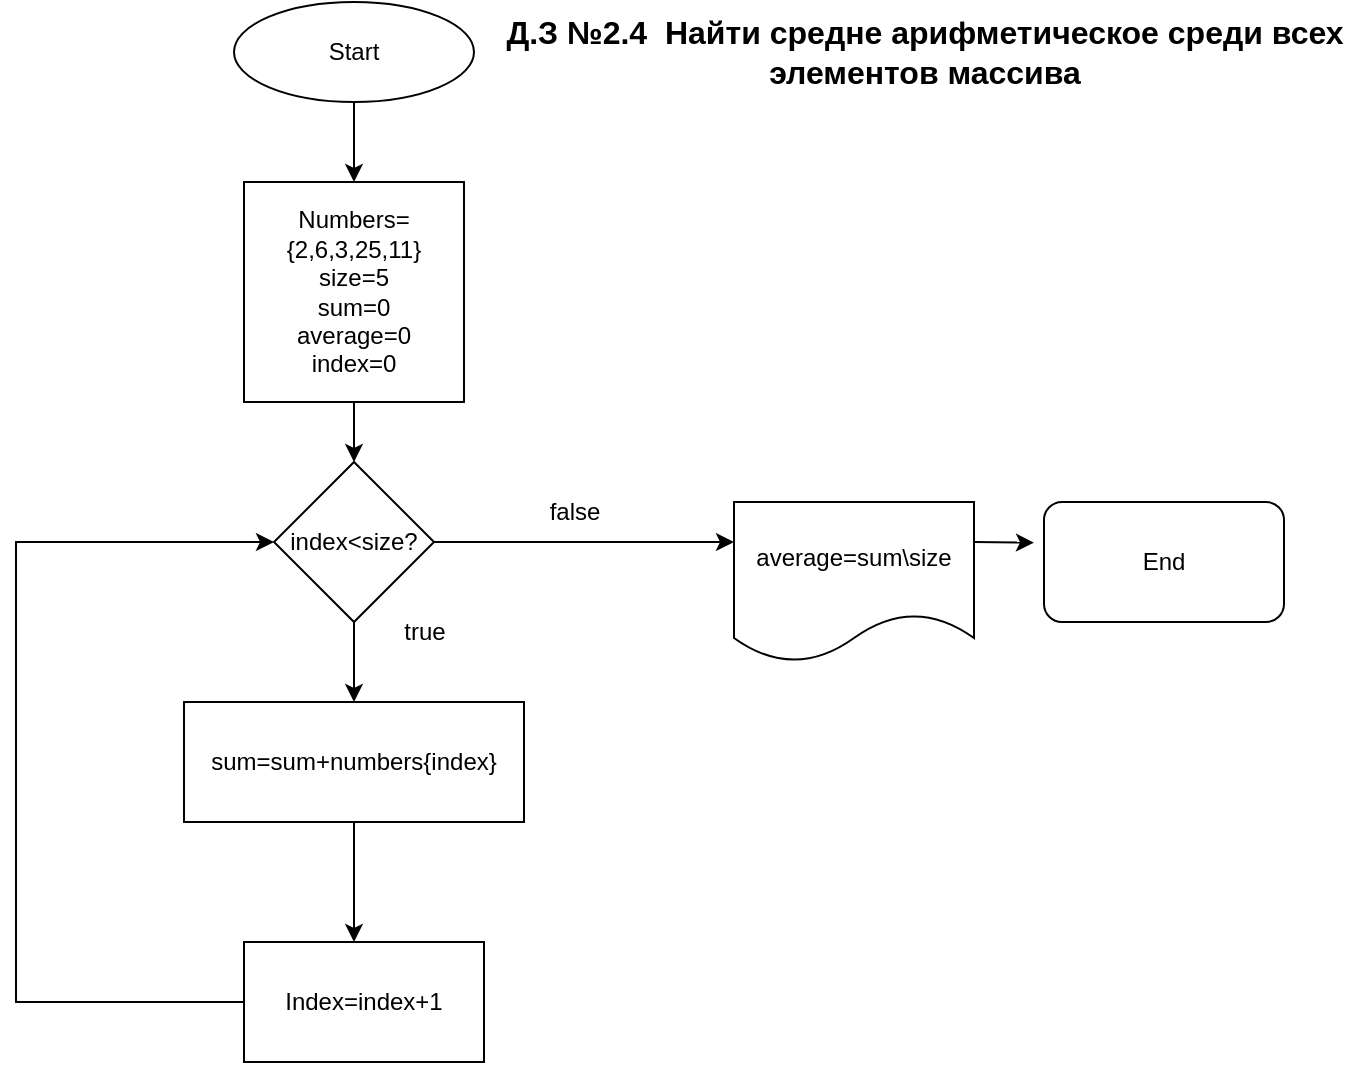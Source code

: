 <mxfile version="21.6.9" type="device">
  <diagram name="Страница — 1" id="2SEF8z2-ijLGLjMWC1Nz">
    <mxGraphModel dx="995" dy="609" grid="1" gridSize="10" guides="1" tooltips="1" connect="1" arrows="1" fold="1" page="1" pageScale="1" pageWidth="827" pageHeight="1169" math="0" shadow="0">
      <root>
        <mxCell id="0" />
        <mxCell id="1" parent="0" />
        <mxCell id="vjVmL5ULh3r2CZQmx_MN-10" style="edgeStyle=orthogonalEdgeStyle;rounded=0;orthogonalLoop=1;jettySize=auto;html=1;entryX=0.5;entryY=0;entryDx=0;entryDy=0;" edge="1" parent="1" source="vjVmL5ULh3r2CZQmx_MN-1" target="vjVmL5ULh3r2CZQmx_MN-2">
          <mxGeometry relative="1" as="geometry" />
        </mxCell>
        <mxCell id="vjVmL5ULh3r2CZQmx_MN-1" value="Start" style="ellipse;whiteSpace=wrap;html=1;" vertex="1" parent="1">
          <mxGeometry x="280" y="30" width="120" height="50" as="geometry" />
        </mxCell>
        <mxCell id="vjVmL5ULh3r2CZQmx_MN-11" style="edgeStyle=orthogonalEdgeStyle;rounded=0;orthogonalLoop=1;jettySize=auto;html=1;exitX=0.5;exitY=1;exitDx=0;exitDy=0;entryX=0.5;entryY=0;entryDx=0;entryDy=0;" edge="1" parent="1" source="vjVmL5ULh3r2CZQmx_MN-2" target="vjVmL5ULh3r2CZQmx_MN-3">
          <mxGeometry relative="1" as="geometry" />
        </mxCell>
        <mxCell id="vjVmL5ULh3r2CZQmx_MN-2" value="Numbers= {2,6,3,25,11}&lt;br&gt;size=5&lt;br&gt;sum=0&lt;br&gt;average=0&lt;br&gt;index=0" style="whiteSpace=wrap;html=1;aspect=fixed;" vertex="1" parent="1">
          <mxGeometry x="285" y="120" width="110" height="110" as="geometry" />
        </mxCell>
        <mxCell id="vjVmL5ULh3r2CZQmx_MN-13" style="edgeStyle=orthogonalEdgeStyle;rounded=0;orthogonalLoop=1;jettySize=auto;html=1;exitX=0.5;exitY=1;exitDx=0;exitDy=0;entryX=0.5;entryY=0;entryDx=0;entryDy=0;" edge="1" parent="1" source="vjVmL5ULh3r2CZQmx_MN-3" target="vjVmL5ULh3r2CZQmx_MN-5">
          <mxGeometry relative="1" as="geometry" />
        </mxCell>
        <mxCell id="vjVmL5ULh3r2CZQmx_MN-18" style="edgeStyle=none;rounded=0;orthogonalLoop=1;jettySize=auto;html=1;exitX=1;exitY=0.5;exitDx=0;exitDy=0;entryX=0;entryY=0.25;entryDx=0;entryDy=0;" edge="1" parent="1" source="vjVmL5ULh3r2CZQmx_MN-3" target="vjVmL5ULh3r2CZQmx_MN-8">
          <mxGeometry relative="1" as="geometry" />
        </mxCell>
        <mxCell id="vjVmL5ULh3r2CZQmx_MN-3" value="index&amp;lt;size?" style="rhombus;whiteSpace=wrap;html=1;" vertex="1" parent="1">
          <mxGeometry x="300" y="260" width="80" height="80" as="geometry" />
        </mxCell>
        <mxCell id="vjVmL5ULh3r2CZQmx_MN-16" style="edgeStyle=orthogonalEdgeStyle;rounded=0;orthogonalLoop=1;jettySize=auto;html=1;exitX=0.5;exitY=1;exitDx=0;exitDy=0;" edge="1" parent="1" source="vjVmL5ULh3r2CZQmx_MN-5">
          <mxGeometry relative="1" as="geometry">
            <mxPoint x="340" y="500" as="targetPoint" />
          </mxGeometry>
        </mxCell>
        <mxCell id="vjVmL5ULh3r2CZQmx_MN-5" value="sum=sum+numbers{index}" style="rounded=0;whiteSpace=wrap;html=1;" vertex="1" parent="1">
          <mxGeometry x="255" y="380" width="170" height="60" as="geometry" />
        </mxCell>
        <mxCell id="vjVmL5ULh3r2CZQmx_MN-17" style="edgeStyle=orthogonalEdgeStyle;rounded=0;orthogonalLoop=1;jettySize=auto;html=1;exitX=0;exitY=0.5;exitDx=0;exitDy=0;" edge="1" parent="1" source="vjVmL5ULh3r2CZQmx_MN-6" target="vjVmL5ULh3r2CZQmx_MN-3">
          <mxGeometry relative="1" as="geometry">
            <mxPoint x="170" y="310" as="targetPoint" />
            <Array as="points">
              <mxPoint x="171" y="530" />
              <mxPoint x="171" y="300" />
            </Array>
          </mxGeometry>
        </mxCell>
        <mxCell id="vjVmL5ULh3r2CZQmx_MN-6" value="Index=index+1" style="rounded=0;whiteSpace=wrap;html=1;" vertex="1" parent="1">
          <mxGeometry x="285" y="500" width="120" height="60" as="geometry" />
        </mxCell>
        <mxCell id="vjVmL5ULh3r2CZQmx_MN-23" style="edgeStyle=none;rounded=0;orthogonalLoop=1;jettySize=auto;html=1;exitX=1;exitY=0.25;exitDx=0;exitDy=0;" edge="1" parent="1" source="vjVmL5ULh3r2CZQmx_MN-8">
          <mxGeometry relative="1" as="geometry">
            <mxPoint x="680" y="300.333" as="targetPoint" />
          </mxGeometry>
        </mxCell>
        <mxCell id="vjVmL5ULh3r2CZQmx_MN-8" value="average=sum\size" style="shape=document;whiteSpace=wrap;html=1;boundedLbl=1;" vertex="1" parent="1">
          <mxGeometry x="530" y="280" width="120" height="80" as="geometry" />
        </mxCell>
        <mxCell id="vjVmL5ULh3r2CZQmx_MN-12" value="true" style="text;html=1;align=center;verticalAlign=middle;resizable=0;points=[];autosize=1;strokeColor=none;fillColor=none;" vertex="1" parent="1">
          <mxGeometry x="355" y="330" width="40" height="30" as="geometry" />
        </mxCell>
        <mxCell id="vjVmL5ULh3r2CZQmx_MN-19" value="End" style="rounded=1;whiteSpace=wrap;html=1;" vertex="1" parent="1">
          <mxGeometry x="685" y="280" width="120" height="60" as="geometry" />
        </mxCell>
        <mxCell id="vjVmL5ULh3r2CZQmx_MN-21" value="&lt;b style=&quot;font-size: 16px;&quot;&gt;Д.З №2.4&amp;nbsp; Найти средне арифметическое среди всех&lt;br&gt;элементов массива&lt;/b&gt;" style="text;html=1;align=center;verticalAlign=middle;resizable=0;points=[];autosize=1;strokeColor=none;fillColor=none;" vertex="1" parent="1">
          <mxGeometry x="405" y="30" width="440" height="50" as="geometry" />
        </mxCell>
        <mxCell id="vjVmL5ULh3r2CZQmx_MN-24" value="false" style="text;html=1;align=center;verticalAlign=middle;resizable=0;points=[];autosize=1;strokeColor=none;fillColor=none;" vertex="1" parent="1">
          <mxGeometry x="425" y="270" width="50" height="30" as="geometry" />
        </mxCell>
      </root>
    </mxGraphModel>
  </diagram>
</mxfile>

